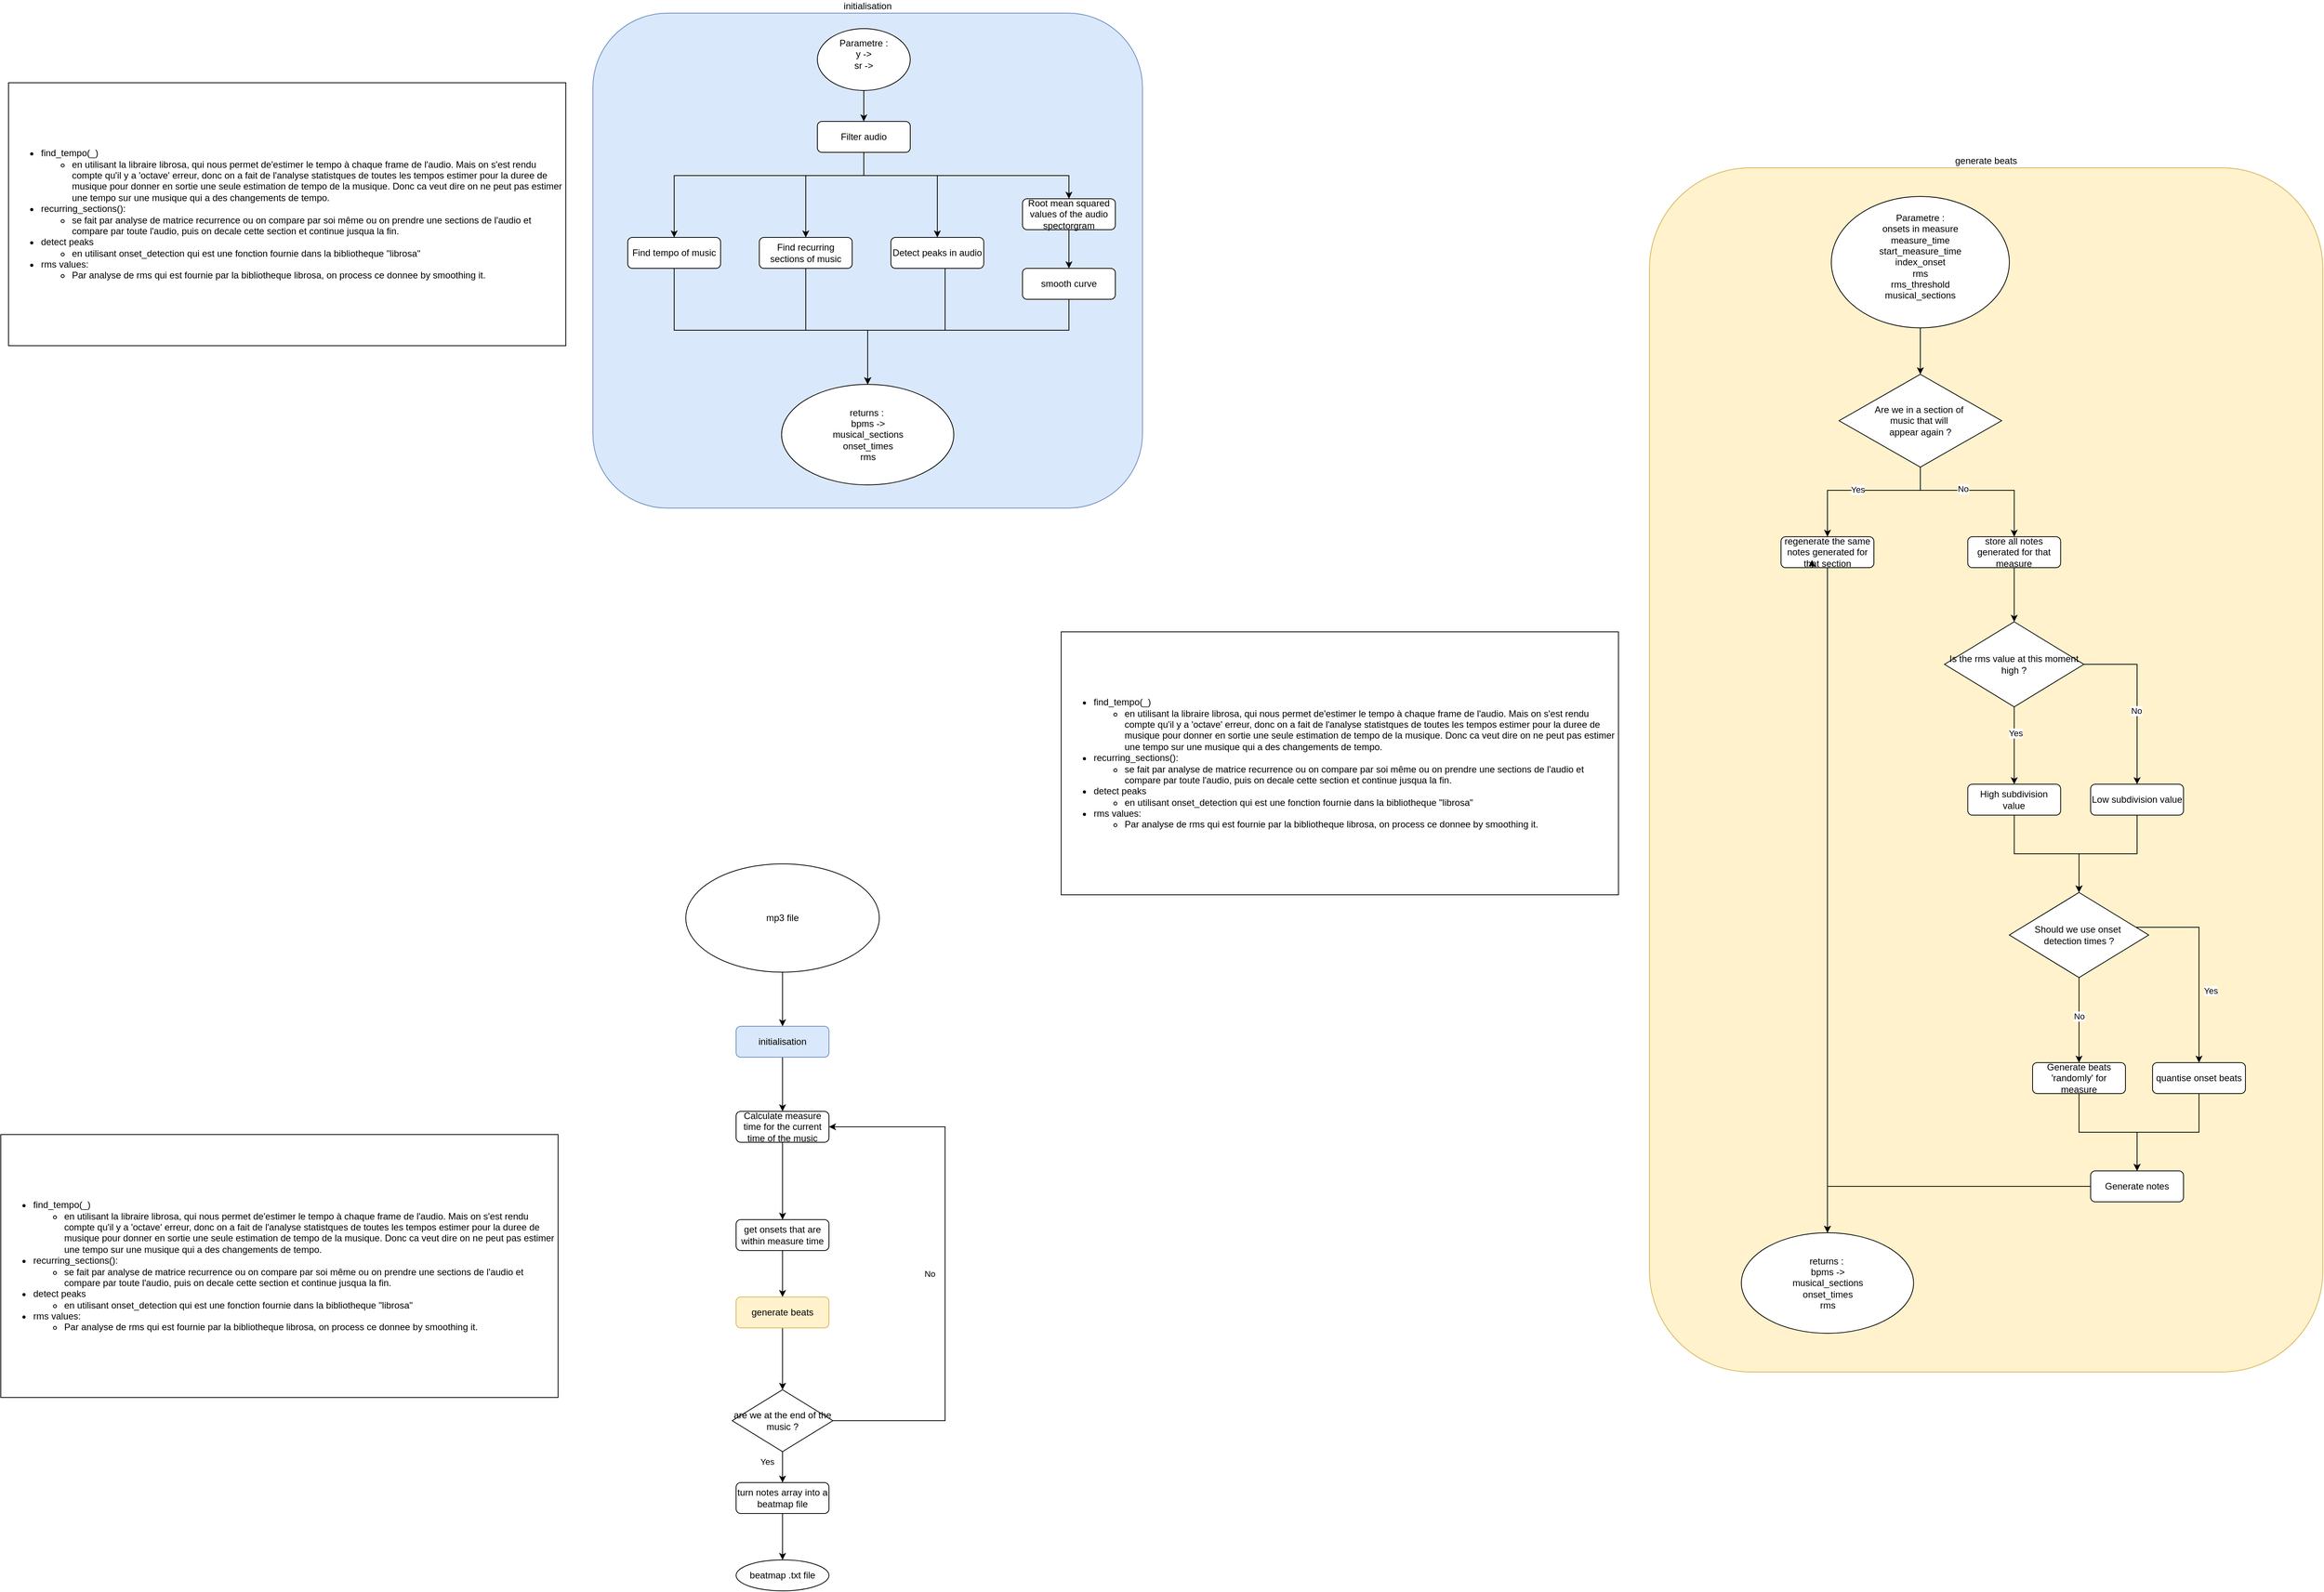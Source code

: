 <mxfile version="24.4.13" type="device">
  <diagram id="C5RBs43oDa-KdzZeNtuy" name="Page-1">
    <mxGraphModel dx="2954" dy="5835" grid="1" gridSize="10" guides="1" tooltips="1" connect="1" arrows="1" fold="1" page="1" pageScale="1" pageWidth="827" pageHeight="1169" math="0" shadow="0">
      <root>
        <mxCell id="WIyWlLk6GJQsqaUBKTNV-0" />
        <mxCell id="WIyWlLk6GJQsqaUBKTNV-1" parent="WIyWlLk6GJQsqaUBKTNV-0" />
        <mxCell id="-Nyvp81KzP3HBZppvLe6-5" value="initialisation" style="rounded=1;whiteSpace=wrap;html=1;fontSize=12;glass=0;strokeWidth=1;shadow=0;align=center;labelPosition=center;verticalLabelPosition=top;verticalAlign=bottom;fillColor=#dae8fc;strokeColor=#6c8ebf;" parent="WIyWlLk6GJQsqaUBKTNV-1" vertex="1">
          <mxGeometry x="65" y="-4570" width="710" height="640" as="geometry" />
        </mxCell>
        <mxCell id="-Nyvp81KzP3HBZppvLe6-75" style="edgeStyle=orthogonalEdgeStyle;rounded=0;orthogonalLoop=1;jettySize=auto;html=1;" parent="WIyWlLk6GJQsqaUBKTNV-1" source="-Nyvp81KzP3HBZppvLe6-0" target="-Nyvp81KzP3HBZppvLe6-74" edge="1">
          <mxGeometry relative="1" as="geometry" />
        </mxCell>
        <mxCell id="-Nyvp81KzP3HBZppvLe6-0" value="initialisation" style="rounded=1;whiteSpace=wrap;html=1;fontSize=12;glass=0;strokeWidth=1;shadow=0;fillColor=#dae8fc;strokeColor=#6c8ebf;" parent="WIyWlLk6GJQsqaUBKTNV-1" vertex="1">
          <mxGeometry x="250" y="-3260" width="120" height="40" as="geometry" />
        </mxCell>
        <mxCell id="-Nyvp81KzP3HBZppvLe6-63" style="edgeStyle=orthogonalEdgeStyle;rounded=0;orthogonalLoop=1;jettySize=auto;html=1;entryX=0.5;entryY=0;entryDx=0;entryDy=0;" parent="WIyWlLk6GJQsqaUBKTNV-1" source="-Nyvp81KzP3HBZppvLe6-1" target="-Nyvp81KzP3HBZppvLe6-4" edge="1">
          <mxGeometry relative="1" as="geometry">
            <Array as="points">
              <mxPoint x="415" y="-4360" />
              <mxPoint x="170" y="-4360" />
            </Array>
          </mxGeometry>
        </mxCell>
        <mxCell id="-Nyvp81KzP3HBZppvLe6-65" style="edgeStyle=orthogonalEdgeStyle;rounded=0;orthogonalLoop=1;jettySize=auto;html=1;entryX=0.5;entryY=0;entryDx=0;entryDy=0;" parent="WIyWlLk6GJQsqaUBKTNV-1" source="-Nyvp81KzP3HBZppvLe6-1" target="-Nyvp81KzP3HBZppvLe6-53" edge="1">
          <mxGeometry relative="1" as="geometry">
            <Array as="points">
              <mxPoint x="415" y="-4360" />
              <mxPoint x="340" y="-4360" />
            </Array>
          </mxGeometry>
        </mxCell>
        <mxCell id="-Nyvp81KzP3HBZppvLe6-1" value="Filter audio" style="rounded=1;whiteSpace=wrap;html=1;fontSize=12;glass=0;strokeWidth=1;shadow=0;" parent="WIyWlLk6GJQsqaUBKTNV-1" vertex="1">
          <mxGeometry x="355" y="-4430" width="120" height="40" as="geometry" />
        </mxCell>
        <mxCell id="-Nyvp81KzP3HBZppvLe6-3" style="edgeStyle=orthogonalEdgeStyle;rounded=0;orthogonalLoop=1;jettySize=auto;html=1;entryX=0.5;entryY=0;entryDx=0;entryDy=0;" parent="WIyWlLk6GJQsqaUBKTNV-1" source="-Nyvp81KzP3HBZppvLe6-2" target="-Nyvp81KzP3HBZppvLe6-0" edge="1">
          <mxGeometry relative="1" as="geometry" />
        </mxCell>
        <mxCell id="-Nyvp81KzP3HBZppvLe6-2" value="mp3 file" style="ellipse;whiteSpace=wrap;html=1;" parent="WIyWlLk6GJQsqaUBKTNV-1" vertex="1">
          <mxGeometry x="185" y="-3470" width="250" height="140" as="geometry" />
        </mxCell>
        <mxCell id="-Nyvp81KzP3HBZppvLe6-72" style="edgeStyle=orthogonalEdgeStyle;rounded=0;orthogonalLoop=1;jettySize=auto;html=1;" parent="WIyWlLk6GJQsqaUBKTNV-1" source="-Nyvp81KzP3HBZppvLe6-4" target="-Nyvp81KzP3HBZppvLe6-60" edge="1">
          <mxGeometry relative="1" as="geometry">
            <Array as="points">
              <mxPoint x="170" y="-4160" />
              <mxPoint x="420" y="-4160" />
            </Array>
          </mxGeometry>
        </mxCell>
        <mxCell id="-Nyvp81KzP3HBZppvLe6-4" value="Find tempo of music" style="rounded=1;whiteSpace=wrap;html=1;fontSize=12;glass=0;strokeWidth=1;shadow=0;" parent="WIyWlLk6GJQsqaUBKTNV-1" vertex="1">
          <mxGeometry x="110" y="-4280" width="120" height="40" as="geometry" />
        </mxCell>
        <mxCell id="-Nyvp81KzP3HBZppvLe6-71" style="edgeStyle=orthogonalEdgeStyle;rounded=0;orthogonalLoop=1;jettySize=auto;html=1;" parent="WIyWlLk6GJQsqaUBKTNV-1" source="-Nyvp81KzP3HBZppvLe6-53" target="-Nyvp81KzP3HBZppvLe6-60" edge="1">
          <mxGeometry relative="1" as="geometry">
            <Array as="points">
              <mxPoint x="340" y="-4160" />
              <mxPoint x="420" y="-4160" />
            </Array>
          </mxGeometry>
        </mxCell>
        <mxCell id="-Nyvp81KzP3HBZppvLe6-53" value="Find recurring sections of music" style="rounded=1;whiteSpace=wrap;html=1;fontSize=12;glass=0;strokeWidth=1;shadow=0;" parent="WIyWlLk6GJQsqaUBKTNV-1" vertex="1">
          <mxGeometry x="280" y="-4280" width="120" height="40" as="geometry" />
        </mxCell>
        <mxCell id="-Nyvp81KzP3HBZppvLe6-66" style="edgeStyle=orthogonalEdgeStyle;rounded=0;orthogonalLoop=1;jettySize=auto;html=1;exitX=0.5;exitY=1;exitDx=0;exitDy=0;" parent="WIyWlLk6GJQsqaUBKTNV-1" source="-Nyvp81KzP3HBZppvLe6-1" target="-Nyvp81KzP3HBZppvLe6-54" edge="1">
          <mxGeometry relative="1" as="geometry">
            <Array as="points">
              <mxPoint x="415" y="-4360" />
              <mxPoint x="510" y="-4360" />
            </Array>
          </mxGeometry>
        </mxCell>
        <mxCell id="-Nyvp81KzP3HBZppvLe6-70" style="edgeStyle=orthogonalEdgeStyle;rounded=0;orthogonalLoop=1;jettySize=auto;html=1;entryX=0.5;entryY=0;entryDx=0;entryDy=0;" parent="WIyWlLk6GJQsqaUBKTNV-1" source="-Nyvp81KzP3HBZppvLe6-54" target="-Nyvp81KzP3HBZppvLe6-60" edge="1">
          <mxGeometry relative="1" as="geometry">
            <Array as="points">
              <mxPoint x="520" y="-4160" />
              <mxPoint x="420" y="-4160" />
            </Array>
          </mxGeometry>
        </mxCell>
        <mxCell id="-Nyvp81KzP3HBZppvLe6-54" value="Detect peaks in audio" style="rounded=1;whiteSpace=wrap;html=1;fontSize=12;glass=0;strokeWidth=1;shadow=0;" parent="WIyWlLk6GJQsqaUBKTNV-1" vertex="1">
          <mxGeometry x="450" y="-4280" width="120" height="40" as="geometry" />
        </mxCell>
        <mxCell id="-Nyvp81KzP3HBZppvLe6-62" style="edgeStyle=orthogonalEdgeStyle;rounded=0;orthogonalLoop=1;jettySize=auto;html=1;" parent="WIyWlLk6GJQsqaUBKTNV-1" source="-Nyvp81KzP3HBZppvLe6-57" target="-Nyvp81KzP3HBZppvLe6-1" edge="1">
          <mxGeometry relative="1" as="geometry" />
        </mxCell>
        <mxCell id="-Nyvp81KzP3HBZppvLe6-57" value="Parametre :&lt;br&gt;y -&amp;gt;&lt;div&gt;sr -&amp;gt;&lt;br&gt;&lt;div&gt;&lt;div&gt;&lt;br&gt;&lt;/div&gt;&lt;/div&gt;&lt;/div&gt;" style="ellipse;whiteSpace=wrap;html=1;" parent="WIyWlLk6GJQsqaUBKTNV-1" vertex="1">
          <mxGeometry x="355" y="-4550" width="120" height="80" as="geometry" />
        </mxCell>
        <mxCell id="-Nyvp81KzP3HBZppvLe6-67" style="edgeStyle=orthogonalEdgeStyle;rounded=0;orthogonalLoop=1;jettySize=auto;html=1;exitX=0.5;exitY=1;exitDx=0;exitDy=0;" parent="WIyWlLk6GJQsqaUBKTNV-1" source="-Nyvp81KzP3HBZppvLe6-1" target="-Nyvp81KzP3HBZppvLe6-58" edge="1">
          <mxGeometry relative="1" as="geometry">
            <Array as="points">
              <mxPoint x="415" y="-4360" />
              <mxPoint x="680" y="-4360" />
            </Array>
          </mxGeometry>
        </mxCell>
        <mxCell id="-Nyvp81KzP3HBZppvLe6-68" style="edgeStyle=orthogonalEdgeStyle;rounded=0;orthogonalLoop=1;jettySize=auto;html=1;" parent="WIyWlLk6GJQsqaUBKTNV-1" source="-Nyvp81KzP3HBZppvLe6-58" target="-Nyvp81KzP3HBZppvLe6-59" edge="1">
          <mxGeometry relative="1" as="geometry" />
        </mxCell>
        <mxCell id="-Nyvp81KzP3HBZppvLe6-58" value="Root mean squared values of the audio spectorgram" style="rounded=1;whiteSpace=wrap;html=1;fontSize=12;glass=0;strokeWidth=1;shadow=0;" parent="WIyWlLk6GJQsqaUBKTNV-1" vertex="1">
          <mxGeometry x="620" y="-4330" width="120" height="40" as="geometry" />
        </mxCell>
        <mxCell id="-Nyvp81KzP3HBZppvLe6-69" style="edgeStyle=orthogonalEdgeStyle;rounded=0;orthogonalLoop=1;jettySize=auto;html=1;entryX=0.5;entryY=0;entryDx=0;entryDy=0;" parent="WIyWlLk6GJQsqaUBKTNV-1" source="-Nyvp81KzP3HBZppvLe6-59" target="-Nyvp81KzP3HBZppvLe6-60" edge="1">
          <mxGeometry relative="1" as="geometry">
            <Array as="points">
              <mxPoint x="680" y="-4160" />
              <mxPoint x="420" y="-4160" />
            </Array>
          </mxGeometry>
        </mxCell>
        <mxCell id="-Nyvp81KzP3HBZppvLe6-59" value="smooth curve" style="rounded=1;whiteSpace=wrap;html=1;fontSize=12;glass=0;strokeWidth=1;shadow=0;" parent="WIyWlLk6GJQsqaUBKTNV-1" vertex="1">
          <mxGeometry x="620" y="-4240" width="120" height="40" as="geometry" />
        </mxCell>
        <mxCell id="-Nyvp81KzP3HBZppvLe6-60" value="returns :&amp;nbsp;&lt;div&gt;bpms -&amp;gt;&lt;br&gt;musical_sections&lt;br&gt;onset_times&lt;br&gt;rms&lt;/div&gt;" style="ellipse;whiteSpace=wrap;html=1;" parent="WIyWlLk6GJQsqaUBKTNV-1" vertex="1">
          <mxGeometry x="308.75" y="-4090" width="222.5" height="130" as="geometry" />
        </mxCell>
        <mxCell id="-Nyvp81KzP3HBZppvLe6-64" style="edgeStyle=orthogonalEdgeStyle;rounded=0;orthogonalLoop=1;jettySize=auto;html=1;exitX=0.5;exitY=1;exitDx=0;exitDy=0;" parent="WIyWlLk6GJQsqaUBKTNV-1" source="-Nyvp81KzP3HBZppvLe6-1" target="-Nyvp81KzP3HBZppvLe6-1" edge="1">
          <mxGeometry relative="1" as="geometry" />
        </mxCell>
        <mxCell id="-Nyvp81KzP3HBZppvLe6-144" style="edgeStyle=orthogonalEdgeStyle;rounded=0;orthogonalLoop=1;jettySize=auto;html=1;entryX=0.5;entryY=0;entryDx=0;entryDy=0;" parent="WIyWlLk6GJQsqaUBKTNV-1" source="-Nyvp81KzP3HBZppvLe6-74" target="-Nyvp81KzP3HBZppvLe6-76" edge="1">
          <mxGeometry relative="1" as="geometry" />
        </mxCell>
        <mxCell id="-Nyvp81KzP3HBZppvLe6-74" value="Calculate measure time for the current time of the music" style="rounded=1;whiteSpace=wrap;html=1;fontSize=12;glass=0;strokeWidth=1;shadow=0;" parent="WIyWlLk6GJQsqaUBKTNV-1" vertex="1">
          <mxGeometry x="250" y="-3150" width="120" height="40" as="geometry" />
        </mxCell>
        <mxCell id="-Nyvp81KzP3HBZppvLe6-145" style="edgeStyle=orthogonalEdgeStyle;rounded=0;orthogonalLoop=1;jettySize=auto;html=1;" parent="WIyWlLk6GJQsqaUBKTNV-1" source="-Nyvp81KzP3HBZppvLe6-76" target="-Nyvp81KzP3HBZppvLe6-77" edge="1">
          <mxGeometry relative="1" as="geometry" />
        </mxCell>
        <mxCell id="-Nyvp81KzP3HBZppvLe6-76" value="get onsets that are within measure time" style="rounded=1;whiteSpace=wrap;html=1;fontSize=12;glass=0;strokeWidth=1;shadow=0;" parent="WIyWlLk6GJQsqaUBKTNV-1" vertex="1">
          <mxGeometry x="250" y="-3010" width="120" height="40" as="geometry" />
        </mxCell>
        <mxCell id="-Nyvp81KzP3HBZppvLe6-149" style="edgeStyle=orthogonalEdgeStyle;rounded=0;orthogonalLoop=1;jettySize=auto;html=1;entryX=0.5;entryY=0;entryDx=0;entryDy=0;" parent="WIyWlLk6GJQsqaUBKTNV-1" source="-Nyvp81KzP3HBZppvLe6-77" target="-Nyvp81KzP3HBZppvLe6-147" edge="1">
          <mxGeometry relative="1" as="geometry" />
        </mxCell>
        <mxCell id="-Nyvp81KzP3HBZppvLe6-77" value="generate beats" style="rounded=1;whiteSpace=wrap;html=1;fontSize=12;glass=0;strokeWidth=1;shadow=0;fillColor=#fff2cc;strokeColor=#d6b656;" parent="WIyWlLk6GJQsqaUBKTNV-1" vertex="1">
          <mxGeometry x="250" y="-2910" width="120" height="40" as="geometry" />
        </mxCell>
        <mxCell id="-Nyvp81KzP3HBZppvLe6-97" value="generate beats" style="rounded=1;whiteSpace=wrap;html=1;fontSize=12;glass=0;strokeWidth=1;shadow=0;align=center;labelPosition=center;verticalLabelPosition=top;verticalAlign=bottom;fillColor=#fff2cc;strokeColor=#d6b656;" parent="WIyWlLk6GJQsqaUBKTNV-1" vertex="1">
          <mxGeometry x="1430" y="-4370" width="870" height="1557" as="geometry" />
        </mxCell>
        <mxCell id="hQlWsIJ_XEUXE3eXvBtQ-36" style="edgeStyle=orthogonalEdgeStyle;rounded=0;orthogonalLoop=1;jettySize=auto;html=1;" edge="1" parent="WIyWlLk6GJQsqaUBKTNV-1" source="-Nyvp81KzP3HBZppvLe6-100" target="hQlWsIJ_XEUXE3eXvBtQ-35">
          <mxGeometry relative="1" as="geometry" />
        </mxCell>
        <mxCell id="-Nyvp81KzP3HBZppvLe6-100" value="Generate beats &#39;randomly&#39; for measure" style="rounded=1;whiteSpace=wrap;html=1;fontSize=12;glass=0;strokeWidth=1;shadow=0;" parent="WIyWlLk6GJQsqaUBKTNV-1" vertex="1">
          <mxGeometry x="1925" y="-3213" width="120" height="40" as="geometry" />
        </mxCell>
        <mxCell id="-Nyvp81KzP3HBZppvLe6-133" style="edgeStyle=orthogonalEdgeStyle;rounded=0;orthogonalLoop=1;jettySize=auto;html=1;entryX=0.5;entryY=0;entryDx=0;entryDy=0;" parent="WIyWlLk6GJQsqaUBKTNV-1" source="-Nyvp81KzP3HBZppvLe6-109" target="-Nyvp81KzP3HBZppvLe6-121" edge="1">
          <mxGeometry relative="1" as="geometry" />
        </mxCell>
        <mxCell id="-Nyvp81KzP3HBZppvLe6-109" value="Parametre :&lt;br&gt;&lt;div&gt;onsets in measure&lt;br&gt;measure_time&lt;/div&gt;&lt;div&gt;start_measure_time&lt;/div&gt;&lt;div&gt;index_onset&lt;/div&gt;&lt;div&gt;rms&lt;/div&gt;&lt;div&gt;rms_threshold&lt;/div&gt;&lt;div&gt;musical_sections&lt;/div&gt;&lt;div&gt;&lt;div&gt;&lt;div&gt;&lt;br&gt;&lt;/div&gt;&lt;/div&gt;&lt;/div&gt;" style="ellipse;whiteSpace=wrap;html=1;" parent="WIyWlLk6GJQsqaUBKTNV-1" vertex="1">
          <mxGeometry x="1665" y="-4333" width="230" height="170" as="geometry" />
        </mxCell>
        <mxCell id="-Nyvp81KzP3HBZppvLe6-115" value="returns :&amp;nbsp;&lt;div&gt;bpms -&amp;gt;&lt;br&gt;musical_sections&lt;br&gt;onset_times&lt;br&gt;rms&lt;/div&gt;" style="ellipse;whiteSpace=wrap;html=1;" parent="WIyWlLk6GJQsqaUBKTNV-1" vertex="1">
          <mxGeometry x="1548.75" y="-2993" width="222.5" height="130" as="geometry" />
        </mxCell>
        <mxCell id="-Nyvp81KzP3HBZppvLe6-116" style="edgeStyle=orthogonalEdgeStyle;rounded=0;orthogonalLoop=1;jettySize=auto;html=1;exitX=0.5;exitY=1;exitDx=0;exitDy=0;" parent="WIyWlLk6GJQsqaUBKTNV-1" source="-Nyvp81KzP3HBZppvLe6-100" target="-Nyvp81KzP3HBZppvLe6-100" edge="1">
          <mxGeometry relative="1" as="geometry" />
        </mxCell>
        <mxCell id="-Nyvp81KzP3HBZppvLe6-171" style="edgeStyle=orthogonalEdgeStyle;rounded=0;orthogonalLoop=1;jettySize=auto;html=1;" parent="WIyWlLk6GJQsqaUBKTNV-1" source="-Nyvp81KzP3HBZppvLe6-117" target="-Nyvp81KzP3HBZppvLe6-100" edge="1">
          <mxGeometry relative="1" as="geometry">
            <mxPoint x="1985" y="-3413" as="targetPoint" />
          </mxGeometry>
        </mxCell>
        <mxCell id="hQlWsIJ_XEUXE3eXvBtQ-14" value="No" style="edgeLabel;html=1;align=center;verticalAlign=middle;resizable=0;points=[];" vertex="1" connectable="0" parent="-Nyvp81KzP3HBZppvLe6-171">
          <mxGeometry x="-0.095" relative="1" as="geometry">
            <mxPoint as="offset" />
          </mxGeometry>
        </mxCell>
        <mxCell id="-Nyvp81KzP3HBZppvLe6-173" style="edgeStyle=orthogonalEdgeStyle;rounded=0;orthogonalLoop=1;jettySize=auto;html=1;entryX=0.5;entryY=0;entryDx=0;entryDy=0;" parent="WIyWlLk6GJQsqaUBKTNV-1" source="-Nyvp81KzP3HBZppvLe6-117" target="-Nyvp81KzP3HBZppvLe6-120" edge="1">
          <mxGeometry relative="1" as="geometry">
            <Array as="points">
              <mxPoint x="2140" y="-3388" />
            </Array>
            <mxPoint x="2135" y="-3413" as="targetPoint" />
          </mxGeometry>
        </mxCell>
        <mxCell id="-Nyvp81KzP3HBZppvLe6-176" value="Yes" style="edgeLabel;html=1;align=center;verticalAlign=middle;resizable=0;points=[];" parent="-Nyvp81KzP3HBZppvLe6-173" vertex="1" connectable="0">
          <mxGeometry x="0.139" y="1" relative="1" as="geometry">
            <mxPoint x="14" y="17" as="offset" />
          </mxGeometry>
        </mxCell>
        <mxCell id="-Nyvp81KzP3HBZppvLe6-117" value="Should we use onset&amp;nbsp;&lt;div&gt;detection times ?&lt;/div&gt;" style="rhombus;whiteSpace=wrap;html=1;" parent="WIyWlLk6GJQsqaUBKTNV-1" vertex="1">
          <mxGeometry x="1895" y="-3433" width="180" height="110" as="geometry" />
        </mxCell>
        <mxCell id="hQlWsIJ_XEUXE3eXvBtQ-37" style="edgeStyle=orthogonalEdgeStyle;rounded=0;orthogonalLoop=1;jettySize=auto;html=1;entryX=0.5;entryY=0;entryDx=0;entryDy=0;" edge="1" parent="WIyWlLk6GJQsqaUBKTNV-1" source="-Nyvp81KzP3HBZppvLe6-120" target="hQlWsIJ_XEUXE3eXvBtQ-35">
          <mxGeometry relative="1" as="geometry" />
        </mxCell>
        <mxCell id="-Nyvp81KzP3HBZppvLe6-120" value="quantise onset beats" style="rounded=1;whiteSpace=wrap;html=1;fontSize=12;glass=0;strokeWidth=1;shadow=0;" parent="WIyWlLk6GJQsqaUBKTNV-1" vertex="1">
          <mxGeometry x="2080" y="-3213" width="120" height="40" as="geometry" />
        </mxCell>
        <mxCell id="-Nyvp81KzP3HBZppvLe6-169" style="edgeStyle=orthogonalEdgeStyle;rounded=0;orthogonalLoop=1;jettySize=auto;html=1;entryX=0.5;entryY=0;entryDx=0;entryDy=0;" parent="WIyWlLk6GJQsqaUBKTNV-1" source="-Nyvp81KzP3HBZppvLe6-121" target="-Nyvp81KzP3HBZppvLe6-126" edge="1">
          <mxGeometry relative="1" as="geometry">
            <mxPoint x="1725" y="-3873" as="targetPoint" />
            <Array as="points">
              <mxPoint x="1780" y="-3953" />
              <mxPoint x="1901" y="-3953" />
            </Array>
          </mxGeometry>
        </mxCell>
        <mxCell id="hQlWsIJ_XEUXE3eXvBtQ-16" value="No" style="edgeLabel;html=1;align=center;verticalAlign=middle;resizable=0;points=[];" vertex="1" connectable="0" parent="-Nyvp81KzP3HBZppvLe6-169">
          <mxGeometry x="-0.201" y="2" relative="1" as="geometry">
            <mxPoint as="offset" />
          </mxGeometry>
        </mxCell>
        <mxCell id="-Nyvp81KzP3HBZppvLe6-121" value="Are we in a section of&amp;nbsp;&lt;div&gt;music that&amp;nbsp;&lt;span style=&quot;background-color: initial;&quot;&gt;will&amp;nbsp;&lt;/span&gt;&lt;/div&gt;&lt;div&gt;&lt;span style=&quot;background-color: initial;&quot;&gt;appear again ?&lt;/span&gt;&lt;/div&gt;" style="rhombus;whiteSpace=wrap;html=1;" parent="WIyWlLk6GJQsqaUBKTNV-1" vertex="1">
          <mxGeometry x="1675" y="-4103" width="210" height="120" as="geometry" />
        </mxCell>
        <mxCell id="hQlWsIJ_XEUXE3eXvBtQ-32" style="edgeStyle=orthogonalEdgeStyle;rounded=0;orthogonalLoop=1;jettySize=auto;html=1;" edge="1" parent="WIyWlLk6GJQsqaUBKTNV-1" source="-Nyvp81KzP3HBZppvLe6-125" target="-Nyvp81KzP3HBZppvLe6-115">
          <mxGeometry relative="1" as="geometry" />
        </mxCell>
        <mxCell id="-Nyvp81KzP3HBZppvLe6-125" value="regenerate the same notes generated for that section" style="rounded=1;whiteSpace=wrap;html=1;fontSize=12;glass=0;strokeWidth=1;shadow=0;" parent="WIyWlLk6GJQsqaUBKTNV-1" vertex="1">
          <mxGeometry x="1600" y="-3893" width="120" height="40" as="geometry" />
        </mxCell>
        <mxCell id="hQlWsIJ_XEUXE3eXvBtQ-27" style="edgeStyle=orthogonalEdgeStyle;rounded=0;orthogonalLoop=1;jettySize=auto;html=1;" edge="1" parent="WIyWlLk6GJQsqaUBKTNV-1" source="-Nyvp81KzP3HBZppvLe6-126" target="hQlWsIJ_XEUXE3eXvBtQ-0">
          <mxGeometry relative="1" as="geometry" />
        </mxCell>
        <mxCell id="-Nyvp81KzP3HBZppvLe6-126" value="store all notes generated for that measure" style="rounded=1;whiteSpace=wrap;html=1;fontSize=12;glass=0;strokeWidth=1;shadow=0;" parent="WIyWlLk6GJQsqaUBKTNV-1" vertex="1">
          <mxGeometry x="1841.25" y="-3893" width="120" height="40" as="geometry" />
        </mxCell>
        <mxCell id="-Nyvp81KzP3HBZppvLe6-150" style="edgeStyle=orthogonalEdgeStyle;rounded=0;orthogonalLoop=1;jettySize=auto;html=1;entryX=1;entryY=0.5;entryDx=0;entryDy=0;" parent="WIyWlLk6GJQsqaUBKTNV-1" source="-Nyvp81KzP3HBZppvLe6-147" target="-Nyvp81KzP3HBZppvLe6-74" edge="1">
          <mxGeometry relative="1" as="geometry">
            <mxPoint x="500" y="-3160" as="targetPoint" />
            <Array as="points">
              <mxPoint x="520" y="-2750" />
              <mxPoint x="520" y="-3130" />
            </Array>
          </mxGeometry>
        </mxCell>
        <mxCell id="-Nyvp81KzP3HBZppvLe6-160" value="No" style="edgeLabel;html=1;align=center;verticalAlign=middle;resizable=0;points=[];" parent="-Nyvp81KzP3HBZppvLe6-150" vertex="1" connectable="0">
          <mxGeometry x="-0.804" y="3" relative="1" as="geometry">
            <mxPoint x="59" y="-187" as="offset" />
          </mxGeometry>
        </mxCell>
        <mxCell id="-Nyvp81KzP3HBZppvLe6-152" style="edgeStyle=orthogonalEdgeStyle;rounded=0;orthogonalLoop=1;jettySize=auto;html=1;entryX=0.5;entryY=0;entryDx=0;entryDy=0;" parent="WIyWlLk6GJQsqaUBKTNV-1" source="-Nyvp81KzP3HBZppvLe6-147" target="-Nyvp81KzP3HBZppvLe6-157" edge="1">
          <mxGeometry relative="1" as="geometry">
            <mxPoint x="350" y="-2680" as="targetPoint" />
          </mxGeometry>
        </mxCell>
        <mxCell id="-Nyvp81KzP3HBZppvLe6-161" value="Yes" style="edgeLabel;html=1;align=center;verticalAlign=middle;resizable=0;points=[];" parent="-Nyvp81KzP3HBZppvLe6-152" vertex="1" connectable="0">
          <mxGeometry x="-0.342" y="2" relative="1" as="geometry">
            <mxPoint x="-22" as="offset" />
          </mxGeometry>
        </mxCell>
        <mxCell id="-Nyvp81KzP3HBZppvLe6-147" value="are we at the end of the music ?" style="rhombus;whiteSpace=wrap;html=1;" parent="WIyWlLk6GJQsqaUBKTNV-1" vertex="1">
          <mxGeometry x="245" y="-2790" width="130" height="80" as="geometry" />
        </mxCell>
        <mxCell id="-Nyvp81KzP3HBZppvLe6-159" style="edgeStyle=orthogonalEdgeStyle;rounded=0;orthogonalLoop=1;jettySize=auto;html=1;entryX=0.5;entryY=0;entryDx=0;entryDy=0;" parent="WIyWlLk6GJQsqaUBKTNV-1" source="-Nyvp81KzP3HBZppvLe6-157" target="-Nyvp81KzP3HBZppvLe6-158" edge="1">
          <mxGeometry relative="1" as="geometry" />
        </mxCell>
        <mxCell id="-Nyvp81KzP3HBZppvLe6-157" value="turn notes array into a beatmap file" style="rounded=1;whiteSpace=wrap;html=1;fontSize=12;glass=0;strokeWidth=1;shadow=0;" parent="WIyWlLk6GJQsqaUBKTNV-1" vertex="1">
          <mxGeometry x="250" y="-2670" width="120" height="40" as="geometry" />
        </mxCell>
        <mxCell id="-Nyvp81KzP3HBZppvLe6-158" value="beatmap .txt file" style="ellipse;whiteSpace=wrap;html=1;" parent="WIyWlLk6GJQsqaUBKTNV-1" vertex="1">
          <mxGeometry x="250" y="-2570" width="120" height="40" as="geometry" />
        </mxCell>
        <mxCell id="-Nyvp81KzP3HBZppvLe6-166" value="" style="edgeStyle=orthogonalEdgeStyle;rounded=0;orthogonalLoop=1;jettySize=auto;html=1;entryX=0.5;entryY=0;entryDx=0;entryDy=0;exitX=0.5;exitY=1;exitDx=0;exitDy=0;" parent="WIyWlLk6GJQsqaUBKTNV-1" source="-Nyvp81KzP3HBZppvLe6-121" target="-Nyvp81KzP3HBZppvLe6-125" edge="1">
          <mxGeometry relative="1" as="geometry">
            <mxPoint x="1620.5" y="-4023" as="sourcePoint" />
            <mxPoint x="1561.5" y="-3873" as="targetPoint" />
            <Array as="points">
              <mxPoint x="1780" y="-3953" />
              <mxPoint x="1660" y="-3953" />
            </Array>
          </mxGeometry>
        </mxCell>
        <mxCell id="hQlWsIJ_XEUXE3eXvBtQ-15" value="Yes" style="edgeLabel;html=1;align=center;verticalAlign=middle;resizable=0;points=[];" vertex="1" connectable="0" parent="-Nyvp81KzP3HBZppvLe6-166">
          <mxGeometry x="0.058" y="-1" relative="1" as="geometry">
            <mxPoint as="offset" />
          </mxGeometry>
        </mxCell>
        <mxCell id="hQlWsIJ_XEUXE3eXvBtQ-7" style="edgeStyle=orthogonalEdgeStyle;rounded=0;orthogonalLoop=1;jettySize=auto;html=1;" edge="1" parent="WIyWlLk6GJQsqaUBKTNV-1" source="hQlWsIJ_XEUXE3eXvBtQ-0" target="hQlWsIJ_XEUXE3eXvBtQ-5">
          <mxGeometry relative="1" as="geometry" />
        </mxCell>
        <mxCell id="hQlWsIJ_XEUXE3eXvBtQ-12" value="Yes" style="edgeLabel;html=1;align=center;verticalAlign=middle;resizable=0;points=[];" vertex="1" connectable="0" parent="hQlWsIJ_XEUXE3eXvBtQ-7">
          <mxGeometry x="-0.321" y="1" relative="1" as="geometry">
            <mxPoint as="offset" />
          </mxGeometry>
        </mxCell>
        <mxCell id="hQlWsIJ_XEUXE3eXvBtQ-8" style="edgeStyle=orthogonalEdgeStyle;rounded=0;orthogonalLoop=1;jettySize=auto;html=1;" edge="1" parent="WIyWlLk6GJQsqaUBKTNV-1" source="hQlWsIJ_XEUXE3eXvBtQ-0" target="hQlWsIJ_XEUXE3eXvBtQ-6">
          <mxGeometry relative="1" as="geometry" />
        </mxCell>
        <mxCell id="hQlWsIJ_XEUXE3eXvBtQ-13" value="No" style="edgeLabel;html=1;align=center;verticalAlign=middle;resizable=0;points=[];" vertex="1" connectable="0" parent="hQlWsIJ_XEUXE3eXvBtQ-8">
          <mxGeometry x="0.144" y="-1" relative="1" as="geometry">
            <mxPoint as="offset" />
          </mxGeometry>
        </mxCell>
        <mxCell id="hQlWsIJ_XEUXE3eXvBtQ-0" value="Is the rms value at this moment high ?" style="rhombus;whiteSpace=wrap;html=1;" vertex="1" parent="WIyWlLk6GJQsqaUBKTNV-1">
          <mxGeometry x="1811.25" y="-3783" width="180" height="110" as="geometry" />
        </mxCell>
        <mxCell id="hQlWsIJ_XEUXE3eXvBtQ-33" style="edgeStyle=orthogonalEdgeStyle;rounded=0;orthogonalLoop=1;jettySize=auto;html=1;" edge="1" parent="WIyWlLk6GJQsqaUBKTNV-1" source="hQlWsIJ_XEUXE3eXvBtQ-5" target="-Nyvp81KzP3HBZppvLe6-117">
          <mxGeometry relative="1" as="geometry" />
        </mxCell>
        <mxCell id="hQlWsIJ_XEUXE3eXvBtQ-5" value="High subdivision value" style="rounded=1;whiteSpace=wrap;html=1;fontSize=12;glass=0;strokeWidth=1;shadow=0;" vertex="1" parent="WIyWlLk6GJQsqaUBKTNV-1">
          <mxGeometry x="1841.25" y="-3573" width="120" height="40" as="geometry" />
        </mxCell>
        <mxCell id="hQlWsIJ_XEUXE3eXvBtQ-34" style="edgeStyle=orthogonalEdgeStyle;rounded=0;orthogonalLoop=1;jettySize=auto;html=1;entryX=0.5;entryY=0;entryDx=0;entryDy=0;" edge="1" parent="WIyWlLk6GJQsqaUBKTNV-1" source="hQlWsIJ_XEUXE3eXvBtQ-6" target="-Nyvp81KzP3HBZppvLe6-117">
          <mxGeometry relative="1" as="geometry" />
        </mxCell>
        <mxCell id="hQlWsIJ_XEUXE3eXvBtQ-6" value="Low subdivision value" style="rounded=1;whiteSpace=wrap;html=1;fontSize=12;glass=0;strokeWidth=1;shadow=0;" vertex="1" parent="WIyWlLk6GJQsqaUBKTNV-1">
          <mxGeometry x="2000" y="-3573" width="120" height="40" as="geometry" />
        </mxCell>
        <mxCell id="hQlWsIJ_XEUXE3eXvBtQ-29" style="edgeStyle=orthogonalEdgeStyle;rounded=0;orthogonalLoop=1;jettySize=auto;html=1;exitX=0.5;exitY=1;exitDx=0;exitDy=0;" edge="1" parent="WIyWlLk6GJQsqaUBKTNV-1" source="hQlWsIJ_XEUXE3eXvBtQ-6" target="hQlWsIJ_XEUXE3eXvBtQ-6">
          <mxGeometry relative="1" as="geometry" />
        </mxCell>
        <mxCell id="hQlWsIJ_XEUXE3eXvBtQ-30" style="edgeStyle=orthogonalEdgeStyle;rounded=0;orthogonalLoop=1;jettySize=auto;html=1;exitX=0.25;exitY=1;exitDx=0;exitDy=0;entryX=0.333;entryY=0.75;entryDx=0;entryDy=0;entryPerimeter=0;" edge="1" parent="WIyWlLk6GJQsqaUBKTNV-1" source="-Nyvp81KzP3HBZppvLe6-125" target="-Nyvp81KzP3HBZppvLe6-125">
          <mxGeometry relative="1" as="geometry" />
        </mxCell>
        <mxCell id="hQlWsIJ_XEUXE3eXvBtQ-39" style="edgeStyle=orthogonalEdgeStyle;rounded=0;orthogonalLoop=1;jettySize=auto;html=1;entryX=0.5;entryY=0;entryDx=0;entryDy=0;" edge="1" parent="WIyWlLk6GJQsqaUBKTNV-1" source="hQlWsIJ_XEUXE3eXvBtQ-35" target="-Nyvp81KzP3HBZppvLe6-115">
          <mxGeometry relative="1" as="geometry" />
        </mxCell>
        <mxCell id="hQlWsIJ_XEUXE3eXvBtQ-35" value="Generate notes" style="rounded=1;whiteSpace=wrap;html=1;fontSize=12;glass=0;strokeWidth=1;shadow=0;" vertex="1" parent="WIyWlLk6GJQsqaUBKTNV-1">
          <mxGeometry x="2000" y="-3073" width="120" height="40" as="geometry" />
        </mxCell>
        <mxCell id="hQlWsIJ_XEUXE3eXvBtQ-44" value="&lt;ul&gt;&lt;li&gt;find_tempo(_)&lt;/li&gt;&lt;ul&gt;&lt;li&gt;en utilisant la libraire librosa, qui nous permet de&#39;estimer le tempo à chaque frame de l&#39;audio. Mais on s&#39;est rendu compte qu&#39;il y a &#39;octave&#39; erreur, donc on a fait de l&#39;analyse statistques de toutes les tempos estimer pour la duree de musique pour donner en sortie une seule estimation de tempo de la musique. Donc ca veut dire on ne peut pas estimer une tempo sur une musique qui a des changements de tempo.&lt;/li&gt;&lt;/ul&gt;&lt;li&gt;recurring_sections():&lt;/li&gt;&lt;ul&gt;&lt;li&gt;se fait par analyse de matrice recurrence ou on compare par soi même ou on prendre une sections de l&#39;audio et compare par toute l&#39;audio, puis on decale cette section et continue jusqua la fin.&lt;/li&gt;&lt;/ul&gt;&lt;li&gt;detect peaks&lt;/li&gt;&lt;ul&gt;&lt;li&gt;en utilisant onset_detection qui est une fonction fournie dans la bibliotheque &quot;librosa&quot;&lt;/li&gt;&lt;/ul&gt;&lt;li&gt;rms values:&lt;/li&gt;&lt;ul&gt;&lt;li&gt;Par analyse de rms qui est fournie par la bibliotheque librosa, on process ce donnee by smoothing it.&lt;/li&gt;&lt;/ul&gt;&lt;/ul&gt;" style="rounded=0;whiteSpace=wrap;html=1;align=left;" vertex="1" parent="WIyWlLk6GJQsqaUBKTNV-1">
          <mxGeometry x="-690" y="-4480" width="720" height="340" as="geometry" />
        </mxCell>
        <mxCell id="hQlWsIJ_XEUXE3eXvBtQ-46" value="&lt;ul&gt;&lt;li&gt;find_tempo(_)&lt;/li&gt;&lt;ul&gt;&lt;li&gt;en utilisant la libraire librosa, qui nous permet de&#39;estimer le tempo à chaque frame de l&#39;audio. Mais on s&#39;est rendu compte qu&#39;il y a &#39;octave&#39; erreur, donc on a fait de l&#39;analyse statistques de toutes les tempos estimer pour la duree de musique pour donner en sortie une seule estimation de tempo de la musique. Donc ca veut dire on ne peut pas estimer une tempo sur une musique qui a des changements de tempo.&lt;/li&gt;&lt;/ul&gt;&lt;li&gt;recurring_sections():&lt;/li&gt;&lt;ul&gt;&lt;li&gt;se fait par analyse de matrice recurrence ou on compare par soi même ou on prendre une sections de l&#39;audio et compare par toute l&#39;audio, puis on decale cette section et continue jusqua la fin.&lt;/li&gt;&lt;/ul&gt;&lt;li&gt;detect peaks&lt;/li&gt;&lt;ul&gt;&lt;li&gt;en utilisant onset_detection qui est une fonction fournie dans la bibliotheque &quot;librosa&quot;&lt;/li&gt;&lt;/ul&gt;&lt;li&gt;rms values:&lt;/li&gt;&lt;ul&gt;&lt;li&gt;Par analyse de rms qui est fournie par la bibliotheque librosa, on process ce donnee by smoothing it.&lt;/li&gt;&lt;/ul&gt;&lt;/ul&gt;" style="rounded=0;whiteSpace=wrap;html=1;align=left;" vertex="1" parent="WIyWlLk6GJQsqaUBKTNV-1">
          <mxGeometry x="-700" y="-3120" width="720" height="340" as="geometry" />
        </mxCell>
        <mxCell id="hQlWsIJ_XEUXE3eXvBtQ-47" value="&lt;ul&gt;&lt;li&gt;find_tempo(_)&lt;/li&gt;&lt;ul&gt;&lt;li&gt;en utilisant la libraire librosa, qui nous permet de&#39;estimer le tempo à chaque frame de l&#39;audio. Mais on s&#39;est rendu compte qu&#39;il y a &#39;octave&#39; erreur, donc on a fait de l&#39;analyse statistques de toutes les tempos estimer pour la duree de musique pour donner en sortie une seule estimation de tempo de la musique. Donc ca veut dire on ne peut pas estimer une tempo sur une musique qui a des changements de tempo.&lt;/li&gt;&lt;/ul&gt;&lt;li&gt;recurring_sections():&lt;/li&gt;&lt;ul&gt;&lt;li&gt;se fait par analyse de matrice recurrence ou on compare par soi même ou on prendre une sections de l&#39;audio et compare par toute l&#39;audio, puis on decale cette section et continue jusqua la fin.&lt;/li&gt;&lt;/ul&gt;&lt;li&gt;detect peaks&lt;/li&gt;&lt;ul&gt;&lt;li&gt;en utilisant onset_detection qui est une fonction fournie dans la bibliotheque &quot;librosa&quot;&lt;/li&gt;&lt;/ul&gt;&lt;li&gt;rms values:&lt;/li&gt;&lt;ul&gt;&lt;li&gt;Par analyse de rms qui est fournie par la bibliotheque librosa, on process ce donnee by smoothing it.&lt;/li&gt;&lt;/ul&gt;&lt;/ul&gt;" style="rounded=0;whiteSpace=wrap;html=1;align=left;" vertex="1" parent="WIyWlLk6GJQsqaUBKTNV-1">
          <mxGeometry x="670" y="-3770" width="720" height="340" as="geometry" />
        </mxCell>
      </root>
    </mxGraphModel>
  </diagram>
</mxfile>
